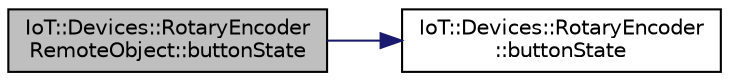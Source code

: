 digraph "IoT::Devices::RotaryEncoderRemoteObject::buttonState"
{
 // LATEX_PDF_SIZE
  edge [fontname="Helvetica",fontsize="10",labelfontname="Helvetica",labelfontsize="10"];
  node [fontname="Helvetica",fontsize="10",shape=record];
  rankdir="LR";
  Node1 [label="IoT::Devices::RotaryEncoder\lRemoteObject::buttonState",height=0.2,width=0.4,color="black", fillcolor="grey75", style="filled", fontcolor="black",tooltip="Destroys the RotaryEncoderRemoteObject."];
  Node1 -> Node2 [color="midnightblue",fontsize="10",style="solid",fontname="Helvetica"];
  Node2 [label="IoT::Devices::RotaryEncoder\l::buttonState",height=0.2,width=0.4,color="black", fillcolor="white", style="filled",URL="$classIoT_1_1Devices_1_1RotaryEncoder.html#a340b9817d152654da619031919563605",tooltip=" "];
}
